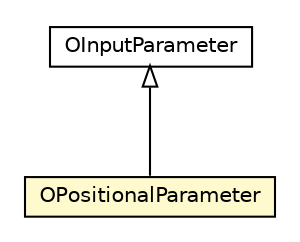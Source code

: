 #!/usr/local/bin/dot
#
# Class diagram 
# Generated by UMLGraph version R5_6-24-gf6e263 (http://www.umlgraph.org/)
#

digraph G {
	edge [fontname="Helvetica",fontsize=10,labelfontname="Helvetica",labelfontsize=10];
	node [fontname="Helvetica",fontsize=10,shape=plaintext];
	nodesep=0.25;
	ranksep=0.5;
	// com.orientechnologies.orient.core.sql.parser.OInputParameter
	c2801073 [label=<<table title="com.orientechnologies.orient.core.sql.parser.OInputParameter" border="0" cellborder="1" cellspacing="0" cellpadding="2" port="p" href="./OInputParameter.html">
		<tr><td><table border="0" cellspacing="0" cellpadding="1">
<tr><td align="center" balign="center"> OInputParameter </td></tr>
		</table></td></tr>
		</table>>, URL="./OInputParameter.html", fontname="Helvetica", fontcolor="black", fontsize=10.0];
	// com.orientechnologies.orient.core.sql.parser.OPositionalParameter
	c2801173 [label=<<table title="com.orientechnologies.orient.core.sql.parser.OPositionalParameter" border="0" cellborder="1" cellspacing="0" cellpadding="2" port="p" bgcolor="lemonChiffon" href="./OPositionalParameter.html">
		<tr><td><table border="0" cellspacing="0" cellpadding="1">
<tr><td align="center" balign="center"> OPositionalParameter </td></tr>
		</table></td></tr>
		</table>>, URL="./OPositionalParameter.html", fontname="Helvetica", fontcolor="black", fontsize=10.0];
	//com.orientechnologies.orient.core.sql.parser.OPositionalParameter extends com.orientechnologies.orient.core.sql.parser.OInputParameter
	c2801073:p -> c2801173:p [dir=back,arrowtail=empty];
}

